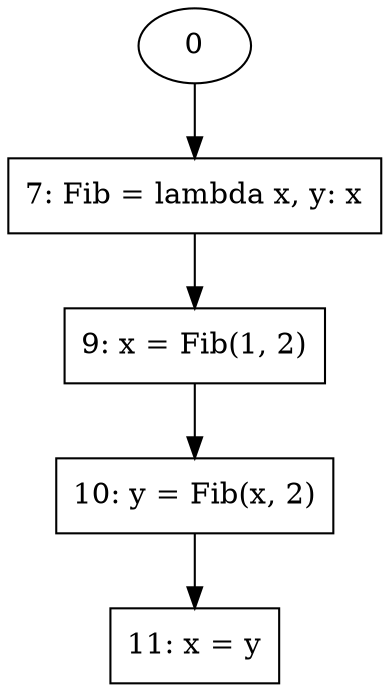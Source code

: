 // Control Flow Graph
digraph {
	1 [label="7: Fib = lambda x, y: x" peripheries=1 shape=rectangle]
	0 -> 1
	2 [label="9: x = Fib(1, 2)" peripheries=1 shape=rectangle]
	1 -> 2
	3 [label="10: y = Fib(x, 2)" peripheries=1 shape=rectangle]
	2 -> 3
	4 [label="11: x = y" peripheries=1 shape=rectangle]
	3 -> 4
}
